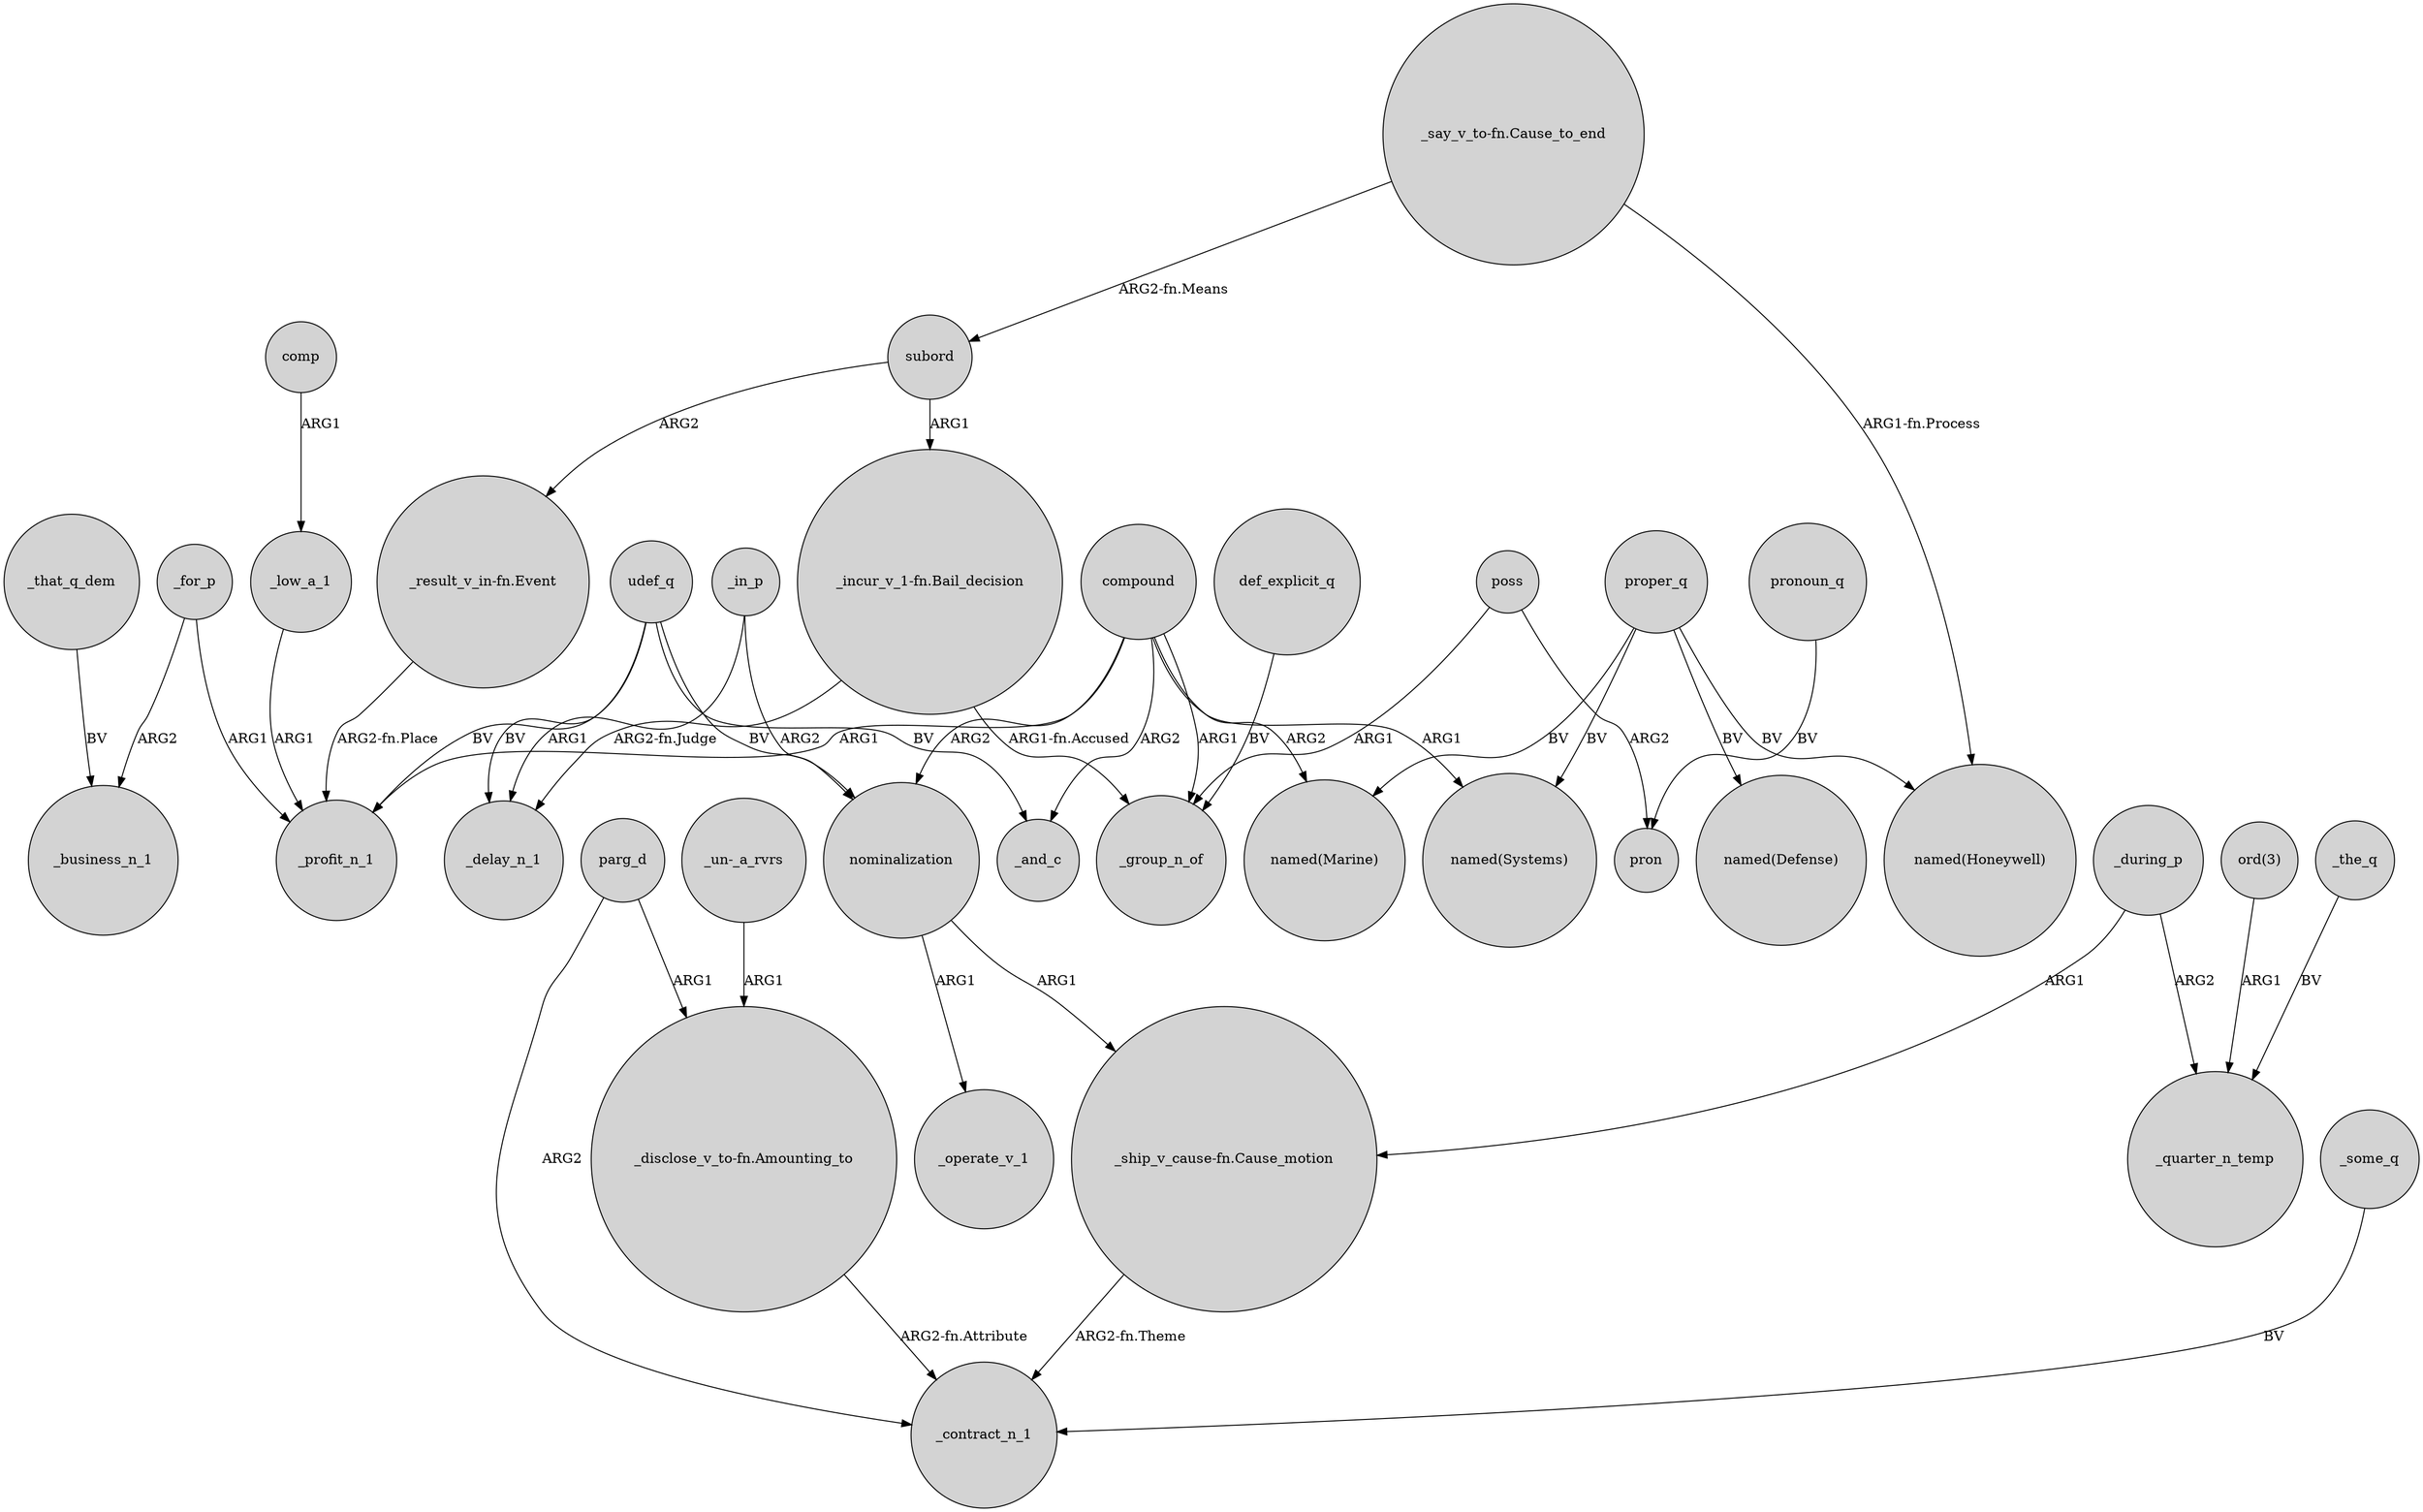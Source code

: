 digraph {
	node [shape=circle style=filled]
	parg_d -> _contract_n_1 [label=ARG2]
	proper_q -> "named(Marine)" [label=BV]
	proper_q -> "named(Defense)" [label=BV]
	comp -> _low_a_1 [label=ARG1]
	_for_p -> _business_n_1 [label=ARG2]
	"ord(3)" -> _quarter_n_temp [label=ARG1]
	_for_p -> _profit_n_1 [label=ARG1]
	subord -> "_result_v_in-fn.Event" [label=ARG2]
	"_incur_v_1-fn.Bail_decision" -> _group_n_of [label="ARG1-fn.Accused"]
	udef_q -> _delay_n_1 [label=BV]
	_the_q -> _quarter_n_temp [label=BV]
	udef_q -> nominalization [label=BV]
	nominalization -> _operate_v_1 [label=ARG1]
	udef_q -> _profit_n_1 [label=BV]
	nominalization -> "_ship_v_cause-fn.Cause_motion" [label=ARG1]
	"_say_v_to-fn.Cause_to_end" -> subord [label="ARG2-fn.Means"]
	udef_q -> _and_c [label=BV]
	compound -> "named(Marine)" [label=ARG2]
	"_un-_a_rvrs" -> "_disclose_v_to-fn.Amounting_to" [label=ARG1]
	_some_q -> _contract_n_1 [label=BV]
	_low_a_1 -> _profit_n_1 [label=ARG1]
	compound -> _and_c [label=ARG2]
	"_say_v_to-fn.Cause_to_end" -> "named(Honeywell)" [label="ARG1-fn.Process"]
	compound -> _group_n_of [label=ARG1]
	proper_q -> "named(Honeywell)" [label=BV]
	compound -> nominalization [label=ARG2]
	pronoun_q -> pron [label=BV]
	_that_q_dem -> _business_n_1 [label=BV]
	"_result_v_in-fn.Event" -> _profit_n_1 [label="ARG2-fn.Place"]
	poss -> pron [label=ARG2]
	proper_q -> "named(Systems)" [label=BV]
	"_ship_v_cause-fn.Cause_motion" -> _contract_n_1 [label="ARG2-fn.Theme"]
	compound -> "named(Systems)" [label=ARG1]
	compound -> _profit_n_1 [label=ARG1]
	def_explicit_q -> _group_n_of [label=BV]
	parg_d -> "_disclose_v_to-fn.Amounting_to" [label=ARG1]
	"_disclose_v_to-fn.Amounting_to" -> _contract_n_1 [label="ARG2-fn.Attribute"]
	_during_p -> "_ship_v_cause-fn.Cause_motion" [label=ARG1]
	subord -> "_incur_v_1-fn.Bail_decision" [label=ARG1]
	"_incur_v_1-fn.Bail_decision" -> _delay_n_1 [label="ARG2-fn.Judge"]
	_in_p -> _delay_n_1 [label=ARG1]
	_in_p -> nominalization [label=ARG2]
	poss -> _group_n_of [label=ARG1]
	_during_p -> _quarter_n_temp [label=ARG2]
}
